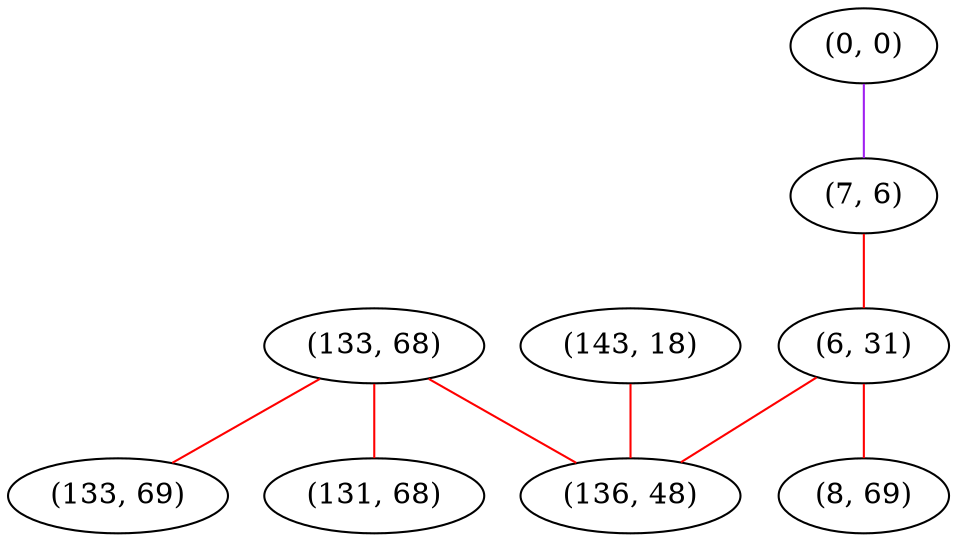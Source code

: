 graph "" {
"(133, 68)";
"(0, 0)";
"(133, 69)";
"(131, 68)";
"(7, 6)";
"(6, 31)";
"(143, 18)";
"(136, 48)";
"(8, 69)";
"(133, 68)" -- "(136, 48)"  [color=red, key=0, weight=1];
"(133, 68)" -- "(131, 68)"  [color=red, key=0, weight=1];
"(133, 68)" -- "(133, 69)"  [color=red, key=0, weight=1];
"(0, 0)" -- "(7, 6)"  [color=purple, key=0, weight=4];
"(7, 6)" -- "(6, 31)"  [color=red, key=0, weight=1];
"(6, 31)" -- "(136, 48)"  [color=red, key=0, weight=1];
"(6, 31)" -- "(8, 69)"  [color=red, key=0, weight=1];
"(143, 18)" -- "(136, 48)"  [color=red, key=0, weight=1];
}
